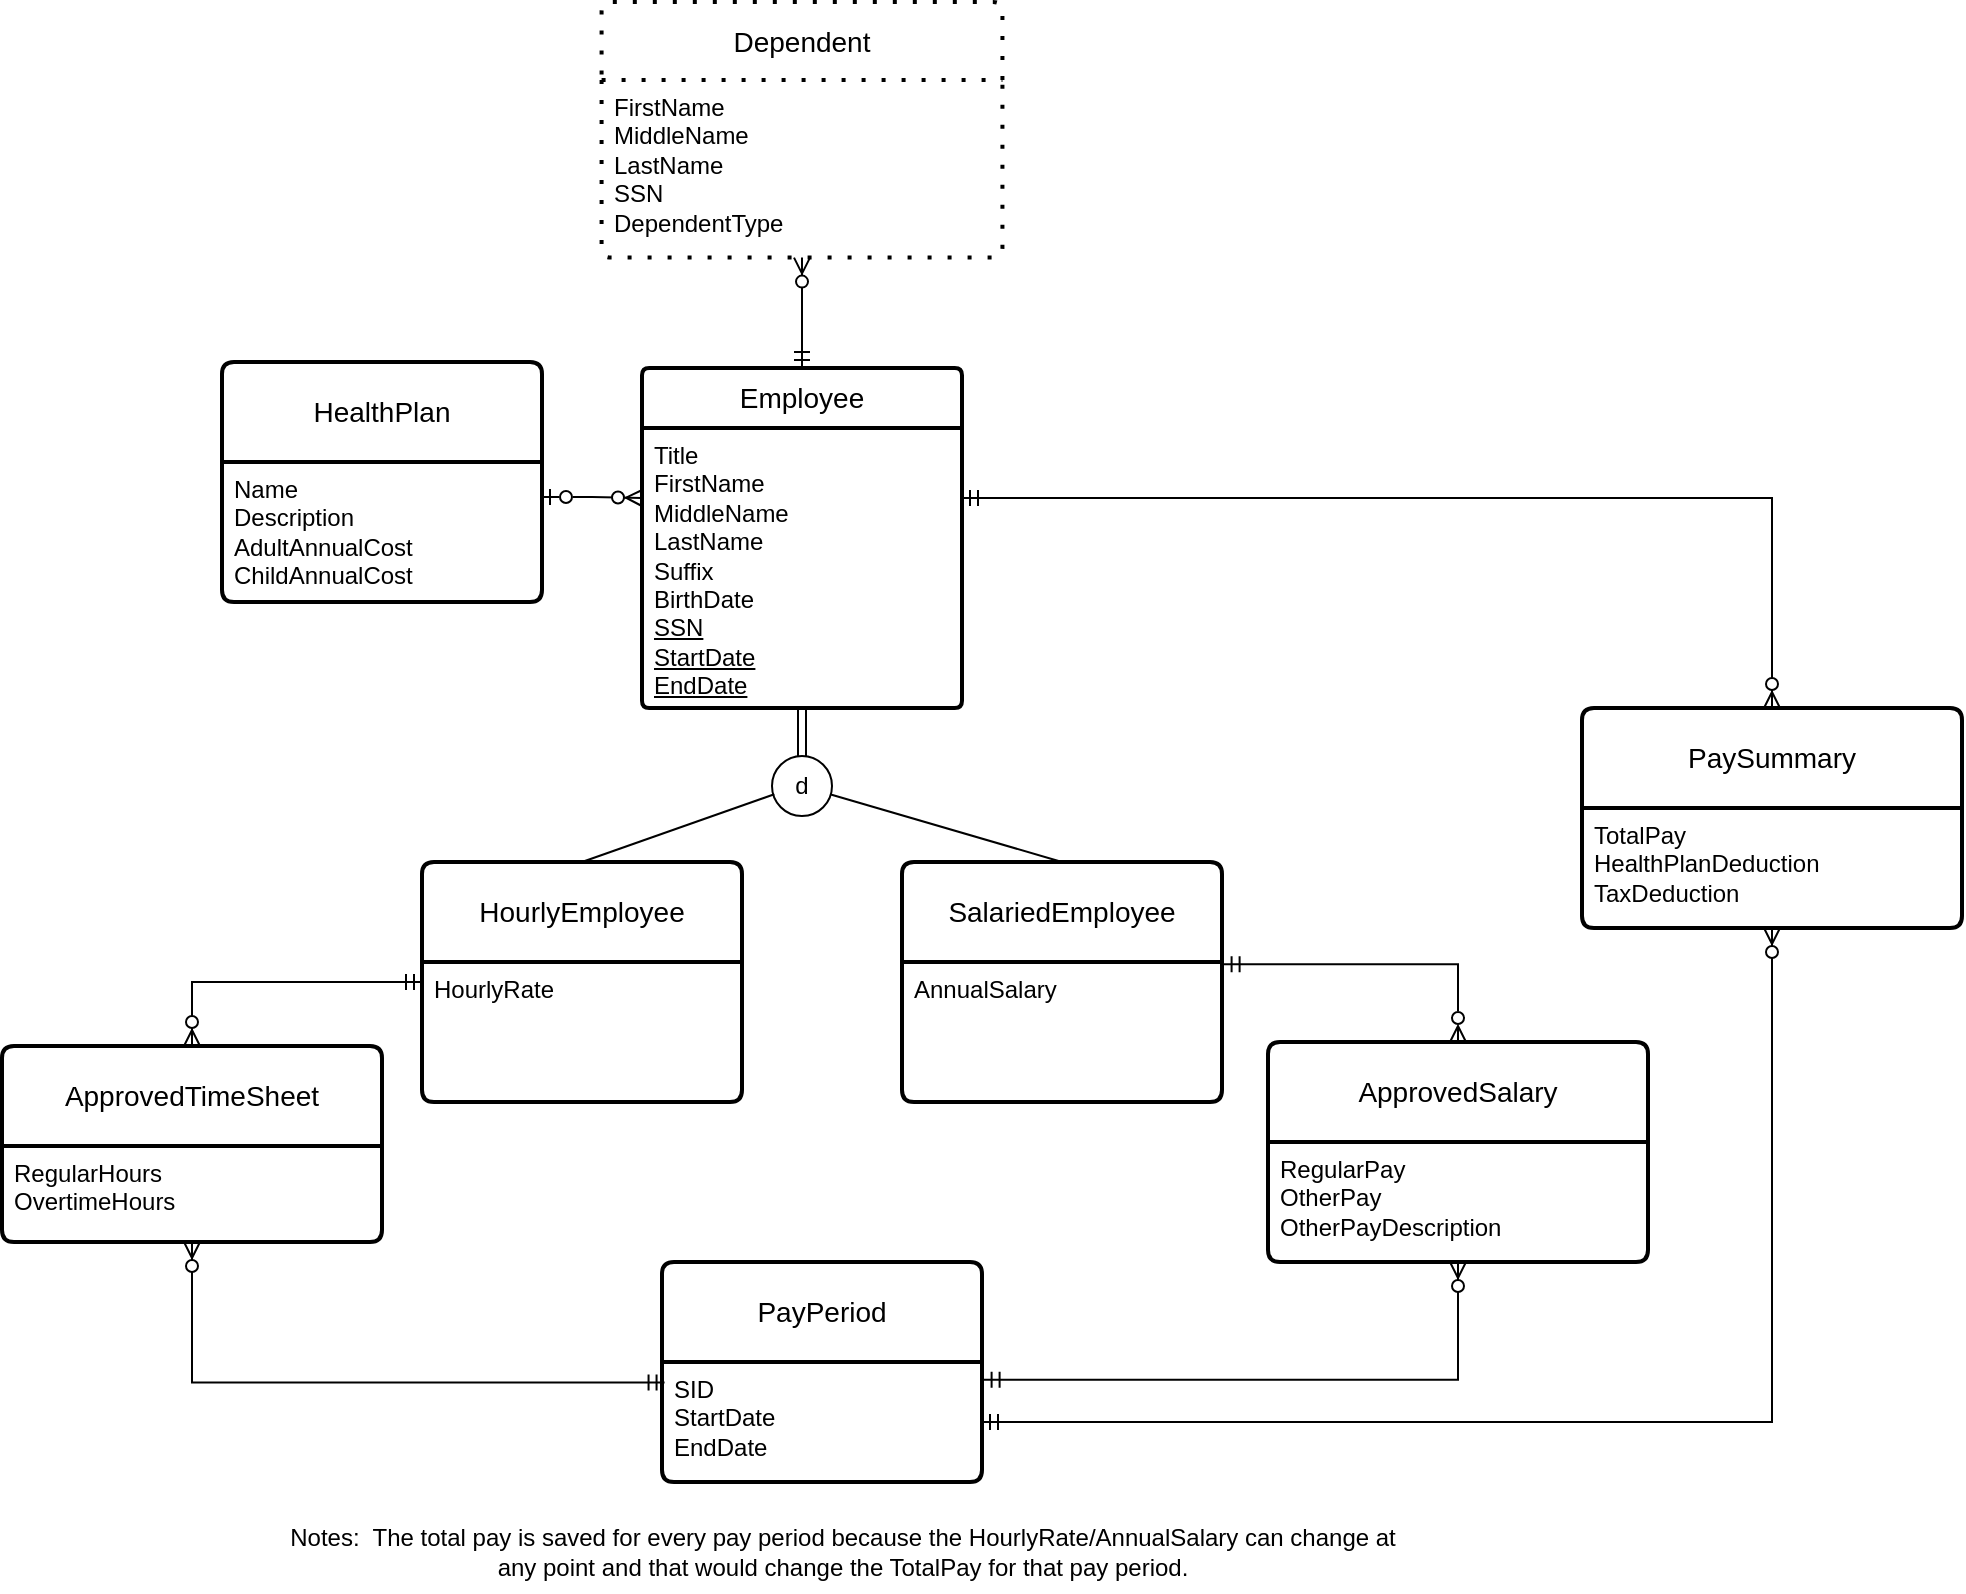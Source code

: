 <mxfile version="24.1.0" type="device">
  <diagram id="R2lEEEUBdFMjLlhIrx00" name="Page-1">
    <mxGraphModel dx="1195" dy="803" grid="1" gridSize="10" guides="1" tooltips="1" connect="1" arrows="1" fold="1" page="1" pageScale="1" pageWidth="850" pageHeight="1100" math="0" shadow="0" extFonts="Permanent Marker^https://fonts.googleapis.com/css?family=Permanent+Marker">
      <root>
        <mxCell id="0" />
        <mxCell id="1" parent="0" />
        <mxCell id="pVi2f2UJ7P3CycDykfJ_-3" value="Employee" style="swimlane;childLayout=stackLayout;horizontal=1;startSize=30;horizontalStack=0;rounded=1;fontSize=14;fontStyle=0;strokeWidth=2;resizeParent=0;resizeLast=1;shadow=0;dashed=0;align=center;arcSize=4;whiteSpace=wrap;html=1;" parent="1" vertex="1">
          <mxGeometry x="400" y="333" width="160" height="170" as="geometry" />
        </mxCell>
        <mxCell id="pVi2f2UJ7P3CycDykfJ_-4" value="Title&lt;div&gt;FirstName&lt;/div&gt;&lt;div&gt;MiddleName&lt;/div&gt;&lt;div&gt;LastName&lt;/div&gt;&lt;div&gt;Suffix&lt;/div&gt;&lt;div&gt;BirthDate&lt;/div&gt;&lt;div&gt;&lt;u&gt;SSN&lt;/u&gt;&lt;/div&gt;&lt;div&gt;&lt;u&gt;StartDate&lt;/u&gt;&lt;/div&gt;&lt;div&gt;&lt;u&gt;EndDate&lt;/u&gt;&lt;/div&gt;" style="align=left;strokeColor=none;fillColor=none;spacingLeft=4;fontSize=12;verticalAlign=top;resizable=0;rotatable=0;part=1;html=1;" parent="pVi2f2UJ7P3CycDykfJ_-3" vertex="1">
          <mxGeometry y="30" width="160" height="140" as="geometry" />
        </mxCell>
        <mxCell id="pVi2f2UJ7P3CycDykfJ_-42" style="edgeStyle=orthogonalEdgeStyle;fontSize=12;html=1;endArrow=ERzeroToMany;startArrow=ERmandOne;rounded=0;entryX=0.5;entryY=0;entryDx=0;entryDy=0;" parent="1" source="pVi2f2UJ7P3CycDykfJ_-5" target="pVi2f2UJ7P3CycDykfJ_-38" edge="1">
          <mxGeometry relative="1" as="geometry" />
        </mxCell>
        <mxCell id="pVi2f2UJ7P3CycDykfJ_-5" value="HourlyEmployee" style="swimlane;childLayout=stackLayout;horizontal=1;startSize=50;horizontalStack=0;rounded=1;fontSize=14;fontStyle=0;strokeWidth=2;resizeParent=0;resizeLast=1;shadow=0;dashed=0;align=center;arcSize=4;whiteSpace=wrap;html=1;" parent="1" vertex="1">
          <mxGeometry x="290" y="580" width="160" height="120" as="geometry" />
        </mxCell>
        <mxCell id="pVi2f2UJ7P3CycDykfJ_-6" value="HourlyRate" style="align=left;strokeColor=none;fillColor=none;spacingLeft=4;fontSize=12;verticalAlign=top;resizable=0;rotatable=0;part=1;html=1;" parent="pVi2f2UJ7P3CycDykfJ_-5" vertex="1">
          <mxGeometry y="50" width="160" height="70" as="geometry" />
        </mxCell>
        <mxCell id="pVi2f2UJ7P3CycDykfJ_-7" value="SalariedEmployee" style="swimlane;childLayout=stackLayout;horizontal=1;startSize=50;horizontalStack=0;rounded=1;fontSize=14;fontStyle=0;strokeWidth=2;resizeParent=0;resizeLast=1;shadow=0;dashed=0;align=center;arcSize=4;whiteSpace=wrap;html=1;" parent="1" vertex="1">
          <mxGeometry x="530" y="580" width="160" height="120" as="geometry" />
        </mxCell>
        <mxCell id="pVi2f2UJ7P3CycDykfJ_-8" value="AnnualSalary" style="align=left;strokeColor=none;fillColor=none;spacingLeft=4;fontSize=12;verticalAlign=top;resizable=0;rotatable=0;part=1;html=1;" parent="pVi2f2UJ7P3CycDykfJ_-7" vertex="1">
          <mxGeometry y="50" width="160" height="70" as="geometry" />
        </mxCell>
        <mxCell id="pVi2f2UJ7P3CycDykfJ_-10" style="rounded=0;orthogonalLoop=1;jettySize=auto;html=1;exitX=0.5;exitY=0;exitDx=0;exitDy=0;entryX=0.5;entryY=1;entryDx=0;entryDy=0;shape=link;" parent="1" source="pVi2f2UJ7P3CycDykfJ_-9" target="pVi2f2UJ7P3CycDykfJ_-4" edge="1">
          <mxGeometry relative="1" as="geometry" />
        </mxCell>
        <mxCell id="pVi2f2UJ7P3CycDykfJ_-9" value="d" style="ellipse;whiteSpace=wrap;html=1;aspect=fixed;" parent="1" vertex="1">
          <mxGeometry x="465" y="527" width="30" height="30" as="geometry" />
        </mxCell>
        <mxCell id="pVi2f2UJ7P3CycDykfJ_-11" value="" style="endArrow=none;html=1;rounded=0;entryX=0.5;entryY=0;entryDx=0;entryDy=0;" parent="1" source="pVi2f2UJ7P3CycDykfJ_-9" target="pVi2f2UJ7P3CycDykfJ_-7" edge="1">
          <mxGeometry width="50" height="50" relative="1" as="geometry">
            <mxPoint x="540" y="510" as="sourcePoint" />
            <mxPoint x="690" y="250" as="targetPoint" />
          </mxGeometry>
        </mxCell>
        <mxCell id="pVi2f2UJ7P3CycDykfJ_-14" value="" style="endArrow=none;html=1;rounded=0;entryX=0.5;entryY=0;entryDx=0;entryDy=0;exitX=0.038;exitY=0.638;exitDx=0;exitDy=0;exitPerimeter=0;" parent="1" source="pVi2f2UJ7P3CycDykfJ_-9" target="pVi2f2UJ7P3CycDykfJ_-5" edge="1">
          <mxGeometry width="50" height="50" relative="1" as="geometry">
            <mxPoint x="504" y="556" as="sourcePoint" />
            <mxPoint x="620" y="590" as="targetPoint" />
          </mxGeometry>
        </mxCell>
        <mxCell id="pVi2f2UJ7P3CycDykfJ_-30" value="" style="edgeStyle=orthogonalEdgeStyle;fontSize=12;html=1;endArrow=ERzeroToMany;startArrow=ERmandOne;rounded=0;entryX=0.5;entryY=1;entryDx=0;entryDy=0;exitX=0.5;exitY=0;exitDx=0;exitDy=0;" parent="1" source="pVi2f2UJ7P3CycDykfJ_-3" target="pVi2f2UJ7P3CycDykfJ_-24" edge="1">
          <mxGeometry width="100" height="100" relative="1" as="geometry">
            <mxPoint x="770" y="340" as="sourcePoint" />
            <mxPoint x="480" y="285" as="targetPoint" />
          </mxGeometry>
        </mxCell>
        <mxCell id="pVi2f2UJ7P3CycDykfJ_-32" value="HealthPlan" style="swimlane;childLayout=stackLayout;horizontal=1;startSize=50;horizontalStack=0;rounded=1;fontSize=14;fontStyle=0;strokeWidth=2;resizeParent=0;resizeLast=1;shadow=0;dashed=0;align=center;arcSize=4;whiteSpace=wrap;html=1;" parent="1" vertex="1">
          <mxGeometry x="190" y="330" width="160" height="120" as="geometry" />
        </mxCell>
        <mxCell id="pVi2f2UJ7P3CycDykfJ_-33" value="Name&lt;div&gt;Description&lt;br&gt;&lt;div&gt;AdultAnnualCost&lt;/div&gt;&lt;div&gt;ChildAnnualCost&lt;/div&gt;&lt;/div&gt;" style="align=left;strokeColor=none;fillColor=none;spacingLeft=4;fontSize=12;verticalAlign=top;resizable=0;rotatable=0;part=1;html=1;" parent="pVi2f2UJ7P3CycDykfJ_-32" vertex="1">
          <mxGeometry y="50" width="160" height="70" as="geometry" />
        </mxCell>
        <mxCell id="pVi2f2UJ7P3CycDykfJ_-35" value="" style="edgeStyle=orthogonalEdgeStyle;fontSize=12;html=1;endArrow=ERzeroToMany;startArrow=ERzeroToOne;rounded=0;exitX=1;exitY=0.25;exitDx=0;exitDy=0;entryX=0;entryY=0.25;entryDx=0;entryDy=0;startFill=0;" parent="1" source="pVi2f2UJ7P3CycDykfJ_-33" target="pVi2f2UJ7P3CycDykfJ_-4" edge="1">
          <mxGeometry width="100" height="100" relative="1" as="geometry">
            <mxPoint x="420" y="800" as="sourcePoint" />
            <mxPoint x="520" y="700" as="targetPoint" />
          </mxGeometry>
        </mxCell>
        <mxCell id="pVi2f2UJ7P3CycDykfJ_-36" value="PayPeriod" style="swimlane;childLayout=stackLayout;horizontal=1;startSize=50;horizontalStack=0;rounded=1;fontSize=14;fontStyle=0;strokeWidth=2;resizeParent=0;resizeLast=1;shadow=0;dashed=0;align=center;arcSize=4;whiteSpace=wrap;html=1;" parent="1" vertex="1">
          <mxGeometry x="410" y="780" width="160" height="110" as="geometry" />
        </mxCell>
        <mxCell id="pVi2f2UJ7P3CycDykfJ_-37" value="&lt;div&gt;SID&lt;/div&gt;&lt;div&gt;StartDate&lt;/div&gt;&lt;div&gt;EndDate&lt;/div&gt;" style="align=left;strokeColor=none;fillColor=none;spacingLeft=4;fontSize=12;verticalAlign=top;resizable=0;rotatable=0;part=1;html=1;" parent="pVi2f2UJ7P3CycDykfJ_-36" vertex="1">
          <mxGeometry y="50" width="160" height="60" as="geometry" />
        </mxCell>
        <mxCell id="pVi2f2UJ7P3CycDykfJ_-38" value="ApprovedTimeSheet" style="swimlane;childLayout=stackLayout;horizontal=1;startSize=50;horizontalStack=0;rounded=1;fontSize=14;fontStyle=0;strokeWidth=2;resizeParent=0;resizeLast=1;shadow=0;dashed=0;align=center;arcSize=4;whiteSpace=wrap;html=1;" parent="1" vertex="1">
          <mxGeometry x="80" y="672" width="190" height="98" as="geometry" />
        </mxCell>
        <mxCell id="pVi2f2UJ7P3CycDykfJ_-39" value="RegularHours&lt;div&gt;OvertimeHours&lt;/div&gt;" style="align=left;strokeColor=none;fillColor=none;spacingLeft=4;fontSize=12;verticalAlign=top;resizable=0;rotatable=0;part=1;html=1;" parent="pVi2f2UJ7P3CycDykfJ_-38" vertex="1">
          <mxGeometry y="50" width="190" height="48" as="geometry" />
        </mxCell>
        <mxCell id="pVi2f2UJ7P3CycDykfJ_-43" value="" style="edgeStyle=orthogonalEdgeStyle;fontSize=12;html=1;endArrow=ERzeroToMany;startArrow=ERmandOne;rounded=0;exitX=0.008;exitY=0.171;exitDx=0;exitDy=0;exitPerimeter=0;entryX=0.5;entryY=1;entryDx=0;entryDy=0;" parent="1" source="pVi2f2UJ7P3CycDykfJ_-37" target="pVi2f2UJ7P3CycDykfJ_-39" edge="1">
          <mxGeometry width="100" height="100" relative="1" as="geometry">
            <mxPoint x="80" y="640" as="sourcePoint" />
            <mxPoint x="180" y="540" as="targetPoint" />
          </mxGeometry>
        </mxCell>
        <mxCell id="pVi2f2UJ7P3CycDykfJ_-44" value="ApprovedSalary" style="swimlane;childLayout=stackLayout;horizontal=1;startSize=50;horizontalStack=0;rounded=1;fontSize=14;fontStyle=0;strokeWidth=2;resizeParent=0;resizeLast=1;shadow=0;dashed=0;align=center;arcSize=4;whiteSpace=wrap;html=1;" parent="1" vertex="1">
          <mxGeometry x="713" y="670" width="190" height="110" as="geometry" />
        </mxCell>
        <mxCell id="pVi2f2UJ7P3CycDykfJ_-45" value="RegularPay&lt;div&gt;OtherPay&lt;/div&gt;&lt;div&gt;OtherPayDescription&lt;/div&gt;" style="align=left;strokeColor=none;fillColor=none;spacingLeft=4;fontSize=12;verticalAlign=top;resizable=0;rotatable=0;part=1;html=1;" parent="pVi2f2UJ7P3CycDykfJ_-44" vertex="1">
          <mxGeometry y="50" width="190" height="60" as="geometry" />
        </mxCell>
        <mxCell id="pVi2f2UJ7P3CycDykfJ_-46" value="" style="edgeStyle=orthogonalEdgeStyle;fontSize=12;html=1;endArrow=ERzeroToMany;startArrow=ERmandOne;rounded=0;exitX=1.005;exitY=0.148;exitDx=0;exitDy=0;exitPerimeter=0;entryX=0.5;entryY=1;entryDx=0;entryDy=0;" parent="1" source="pVi2f2UJ7P3CycDykfJ_-37" target="pVi2f2UJ7P3CycDykfJ_-45" edge="1">
          <mxGeometry width="100" height="100" relative="1" as="geometry">
            <mxPoint x="421" y="852" as="sourcePoint" />
            <mxPoint x="185" y="780" as="targetPoint" />
          </mxGeometry>
        </mxCell>
        <mxCell id="pVi2f2UJ7P3CycDykfJ_-47" value="" style="edgeStyle=orthogonalEdgeStyle;fontSize=12;html=1;endArrow=ERmandOne;startArrow=ERzeroToMany;rounded=0;exitX=0.5;exitY=0;exitDx=0;exitDy=0;entryX=1.005;entryY=0.426;entryDx=0;entryDy=0;entryPerimeter=0;startFill=0;endFill=0;" parent="1" source="pVi2f2UJ7P3CycDykfJ_-44" target="pVi2f2UJ7P3CycDykfJ_-7" edge="1">
          <mxGeometry width="100" height="100" relative="1" as="geometry">
            <mxPoint x="581" y="850" as="sourcePoint" />
            <mxPoint x="775" y="810" as="targetPoint" />
          </mxGeometry>
        </mxCell>
        <mxCell id="Th4jbn6U8teBn4J9kQlE-5" value="Notes:&amp;nbsp; The total pay is saved for every pay period because the HourlyRate/AnnualSalary can change at &lt;br&gt;any point and that would change the TotalPay for that pay period." style="text;html=1;align=center;verticalAlign=middle;resizable=0;points=[];autosize=1;strokeColor=none;fillColor=none;" parent="1" vertex="1">
          <mxGeometry x="210" y="905" width="580" height="40" as="geometry" />
        </mxCell>
        <mxCell id="K5NbZ6ECAopX1vuD2tSz-2" value="PaySummary" style="swimlane;childLayout=stackLayout;horizontal=1;startSize=50;horizontalStack=0;rounded=1;fontSize=14;fontStyle=0;strokeWidth=2;resizeParent=0;resizeLast=1;shadow=0;dashed=0;align=center;arcSize=4;whiteSpace=wrap;html=1;" vertex="1" parent="1">
          <mxGeometry x="870" y="503" width="190" height="110" as="geometry" />
        </mxCell>
        <mxCell id="K5NbZ6ECAopX1vuD2tSz-3" value="&lt;div&gt;TotalPay&lt;/div&gt;&lt;div&gt;&lt;span style=&quot;background-color: initial;&quot;&gt;HealthPlanDeduction&lt;/span&gt;&lt;br&gt;&lt;/div&gt;&lt;div&gt;&lt;span style=&quot;background-color: initial;&quot;&gt;TaxDeduction&lt;/span&gt;&lt;/div&gt;" style="align=left;strokeColor=none;fillColor=none;spacingLeft=4;fontSize=12;verticalAlign=top;resizable=0;rotatable=0;part=1;html=1;" vertex="1" parent="K5NbZ6ECAopX1vuD2tSz-2">
          <mxGeometry y="50" width="190" height="60" as="geometry" />
        </mxCell>
        <mxCell id="K5NbZ6ECAopX1vuD2tSz-4" value="" style="edgeStyle=orthogonalEdgeStyle;fontSize=12;html=1;endArrow=ERzeroToMany;startArrow=ERmandOne;rounded=0;exitX=1;exitY=0.5;exitDx=0;exitDy=0;entryX=0.5;entryY=1;entryDx=0;entryDy=0;" edge="1" parent="1" source="pVi2f2UJ7P3CycDykfJ_-37" target="K5NbZ6ECAopX1vuD2tSz-3">
          <mxGeometry width="100" height="100" relative="1" as="geometry">
            <mxPoint x="581" y="849" as="sourcePoint" />
            <mxPoint x="818" y="790" as="targetPoint" />
          </mxGeometry>
        </mxCell>
        <mxCell id="K5NbZ6ECAopX1vuD2tSz-5" value="" style="edgeStyle=orthogonalEdgeStyle;fontSize=12;html=1;endArrow=ERzeroToMany;startArrow=ERmandOne;rounded=0;exitX=1;exitY=0.25;exitDx=0;exitDy=0;entryX=0.5;entryY=0;entryDx=0;entryDy=0;" edge="1" parent="1" source="pVi2f2UJ7P3CycDykfJ_-4" target="K5NbZ6ECAopX1vuD2tSz-2">
          <mxGeometry width="100" height="100" relative="1" as="geometry">
            <mxPoint x="580" y="870" as="sourcePoint" />
            <mxPoint x="975" y="623" as="targetPoint" />
          </mxGeometry>
        </mxCell>
        <mxCell id="pVi2f2UJ7P3CycDykfJ_-23" value="Dependent" style="swimlane;childLayout=stackLayout;horizontal=1;startSize=39;horizontalStack=0;rounded=1;fontSize=14;fontStyle=0;strokeWidth=2;resizeParent=0;resizeLast=1;shadow=0;align=center;arcSize=4;whiteSpace=wrap;html=1;perimeterSpacing=0;strokeColor=default;dashed=1;dashPattern=1 4;" parent="1" vertex="1">
          <mxGeometry x="379.79" y="150" width="200.43" height="127.81" as="geometry" />
        </mxCell>
        <mxCell id="pVi2f2UJ7P3CycDykfJ_-24" value="FirstName&lt;div&gt;MiddleName&lt;/div&gt;&lt;div&gt;LastName&lt;/div&gt;&lt;div&gt;SSN&lt;/div&gt;&lt;div&gt;DependentType&lt;/div&gt;" style="align=left;strokeColor=none;fillColor=none;spacingLeft=4;fontSize=12;verticalAlign=top;resizable=0;rotatable=0;part=1;html=1;" parent="pVi2f2UJ7P3CycDykfJ_-23" vertex="1">
          <mxGeometry y="39" width="200.43" height="88.81" as="geometry" />
        </mxCell>
      </root>
    </mxGraphModel>
  </diagram>
</mxfile>

